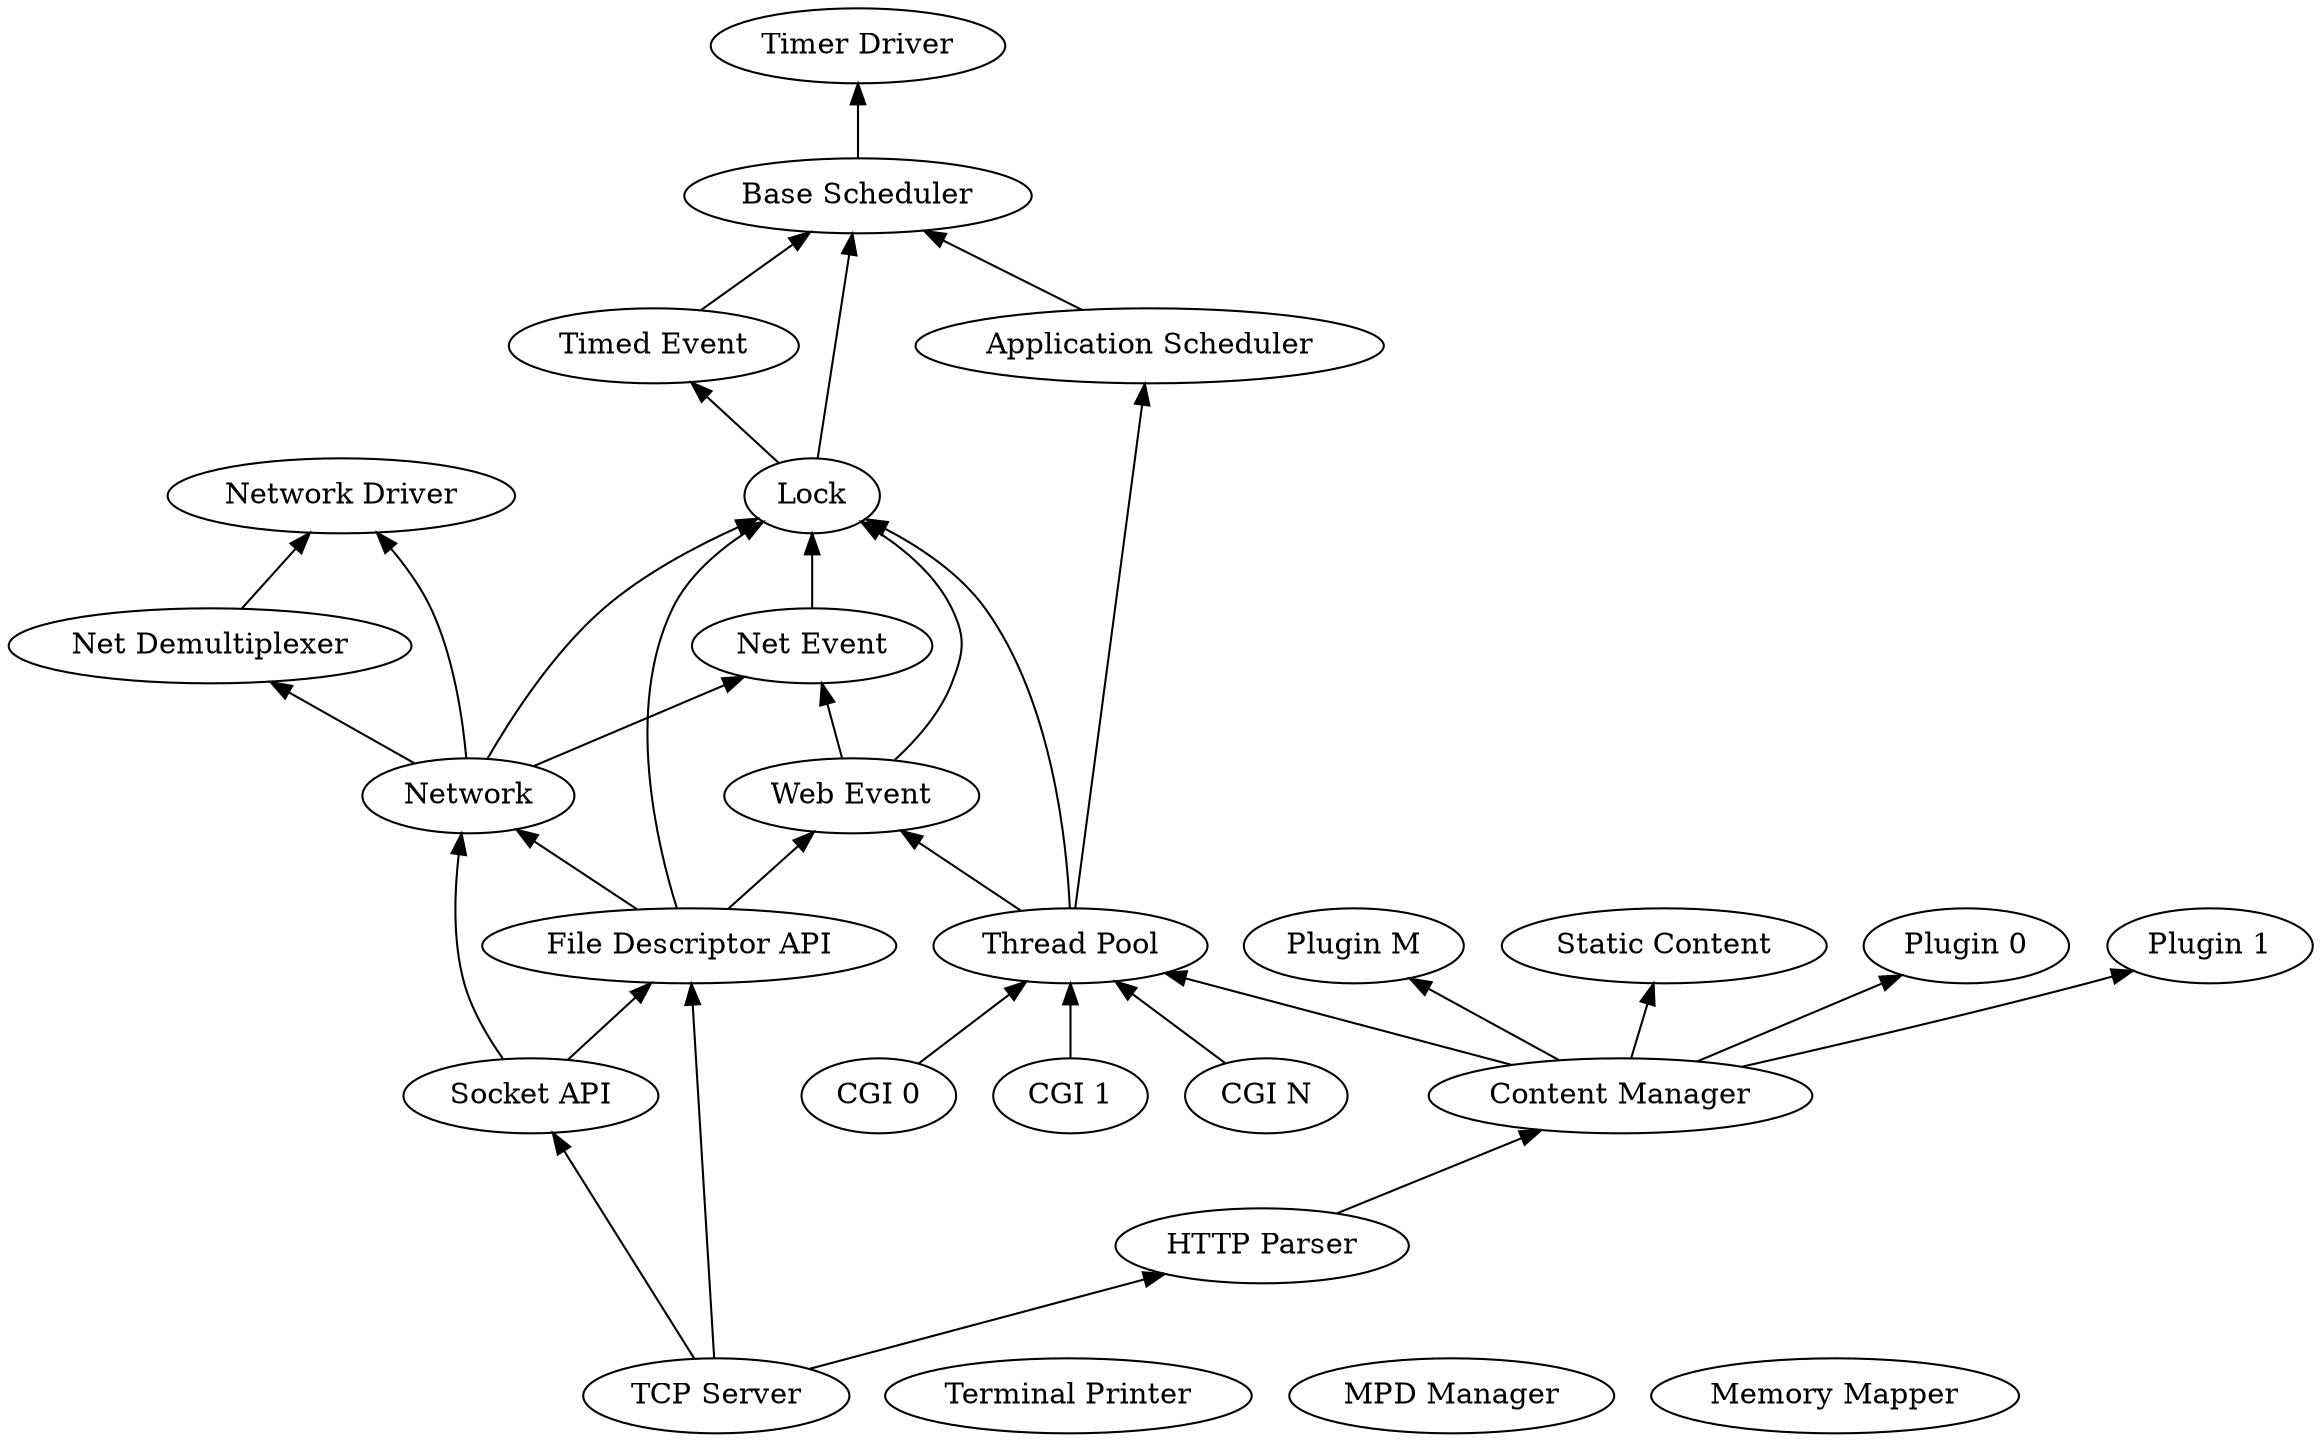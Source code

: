 digraph web_server {
	overlap=false;
//	overlap=scale;
	splines=true;
	rankdir=BT;
	
	"Network";
	"Socket API";
	"File Descriptor API";
	"TCP Server";
	"HTTP Parser";
	"CGI 0";
	"CGI 1";
	"CGI N";
	"Thread Pool";
	"Static Content";
	"Plugin 0";
	"Plugin 1";
	"Plugin M";
	"Base Scheduler";
	"Application Scheduler";
	"Web Event";
	"Net Event";
	"Timed Event";
	"Terminal Printer";
	"Lock";
	"MPD Manager";
	"Memory Mapper";
	"Content Manager";

	subgraph Kernel {
		color=black;
		"Net Demultiplexer";
		"Network Driver";
		"Timer Driver";
	};

	"TCP Server" -> "Socket API";
	"TCP Server" -> "File Descriptor API";
	"Socket API" -> "File Descriptor API";
	"TCP Server" -> "HTTP Parser";
	"HTTP Parser" -> "Content Manager";
	"Content Manager" -> "Static Content";
	"Content Manager" -> "Plugin 0";
	"Content Manager" -> "Plugin 1";
	"Content Manager" -> "Plugin M";
	"Content Manager" -> "Thread Pool";
	"CGI 0" -> "Thread Pool";
	"CGI 1" -> "Thread Pool";
	"CGI N" -> "Thread Pool";
	"Thread Pool" -> "Application Scheduler";
	"Application Scheduler" -> "Base Scheduler";
	"Thread Pool" -> "Web Event";
	"Socket API" -> "Network";
	"File Descriptor API" -> "Network";
	"File Descriptor API" -> "Web Event";
	"Network" -> "Net Event";
	"Web Event" -> "Net Event";
	"Web Event" -> "Lock";
	"Net Event" -> "Lock";
	"Lock" -> "Timed Event";
	"Lock" -> "Base Scheduler";
	"Timed Event" -> "Base Scheduler";
	"Network" -> "Lock";
	"Thread Pool" -> "Lock";
	"File Descriptor API" -> "Lock";
//	"Network" -> "Net Demultiplexer";
	"Network" -> "Net Demultiplexer" -> "Network Driver";
	"Network" -> "Network Driver";
	"Base Scheduler" -> "Timer Driver";
}
